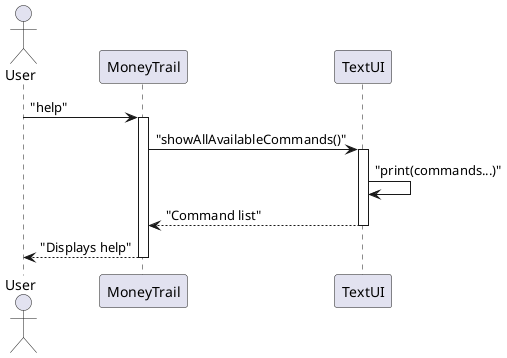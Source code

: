 @startuml TextUI_Sequence
actor User
participant MoneyTrail
participant TextUI

User -> MoneyTrail : "help"
activate MoneyTrail
MoneyTrail -> TextUI : "showAllAvailableCommands()"
activate TextUI
TextUI -> TextUI : "print(commands...)"
TextUI --> MoneyTrail : "Command list"
deactivate TextUI
MoneyTrail --> User : "Displays help"
deactivate MoneyTrail
@enduml